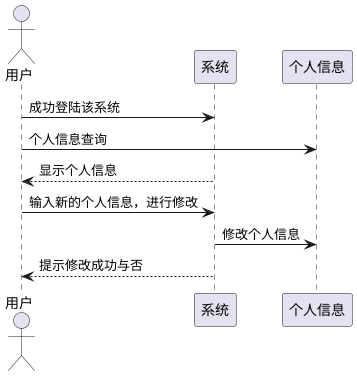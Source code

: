 @startuml
actor 用户
用户 -> 系统:成功登陆该系统
用户->个人信息:个人信息查询
系统-->用户:显示个人信息
用户-> 系统:输入新的个人信息，进行修改
系统-> 个人信息:修改个人信息
系统 -->用户:提示修改成功与否
@enduml